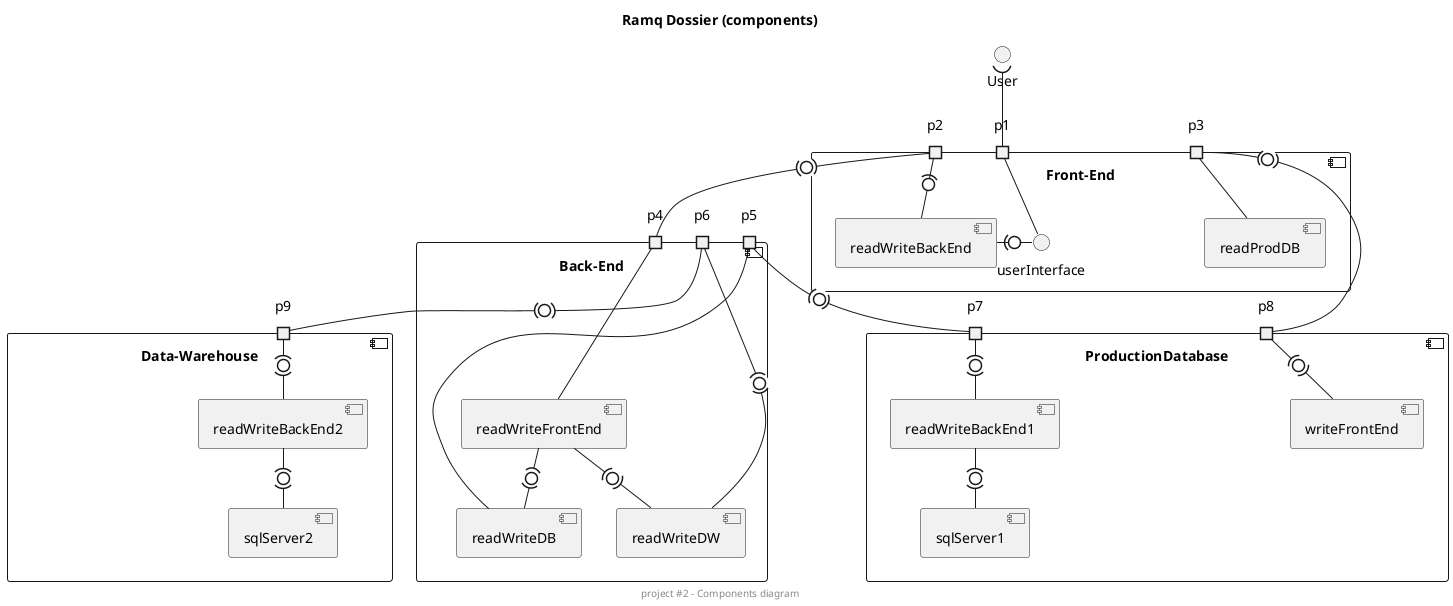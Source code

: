 @startuml
'DOCUMENTATION
'PLANTUML : https://plantuml.com/fr/component-diagram
'WHATS A COMPONENTS DIAGRAM : https://www.visual-paradigm.com/guide/uml-unified-modeling-language/what-is-component-diagram/

title Ramq Dossier (components)
center footer project #2 - Components diagram
'component searchPatientFile as SPF
'component FileRepository as FR
'SPF -0)- FR : fileAccessor

component Front-End as FE{
    portin p1
    portin p2
    portin p3
    () userInterface as UI
    component readWriteBackEnd as PU
    component readProdDB as RP
}

()  User as U


component Back-End as BE{
    portin p4
    portin p5
    portin p6
    component readWriteFrontEnd as RWFE
    component readWriteDB as RWDB
    component readWriteDW as RWDW

}

component ProductionDatabase as DB{
    portin p7
    portin p8
    component readWriteBackEnd1 as RWBE1
    component sqlServer1 as SS1
    component writeFrontEnd as WF
}

component Data-Warehouse as DW{
    portin p9
    component readWriteBackEnd2 as RWBE2
    component sqlServer2 as SS2
}


FE -[hidden]-> BE
BE -[hidden]> DB
BE -[hidden]> DW
U )-- p1
p1 -- UI
UI -right0)- PU
PU -0)- p2
RP -- p3
p2 -(0)- p4
p4 -right- RWFE
RWFE -(0)- RWDB
RWFE -(0)- RWDW
RWDW -(0)- p6
RWDB -- p5
p5 -(0)- p7
p6 -(0)- p9
p9 -(0)- RWBE2
RWBE2 -(0)- SS2
p3 -(0)- p8
p7 -(0)- RWBE1
p8 -(0)- WF
RWBE1 -(0)- SS1
@enduml